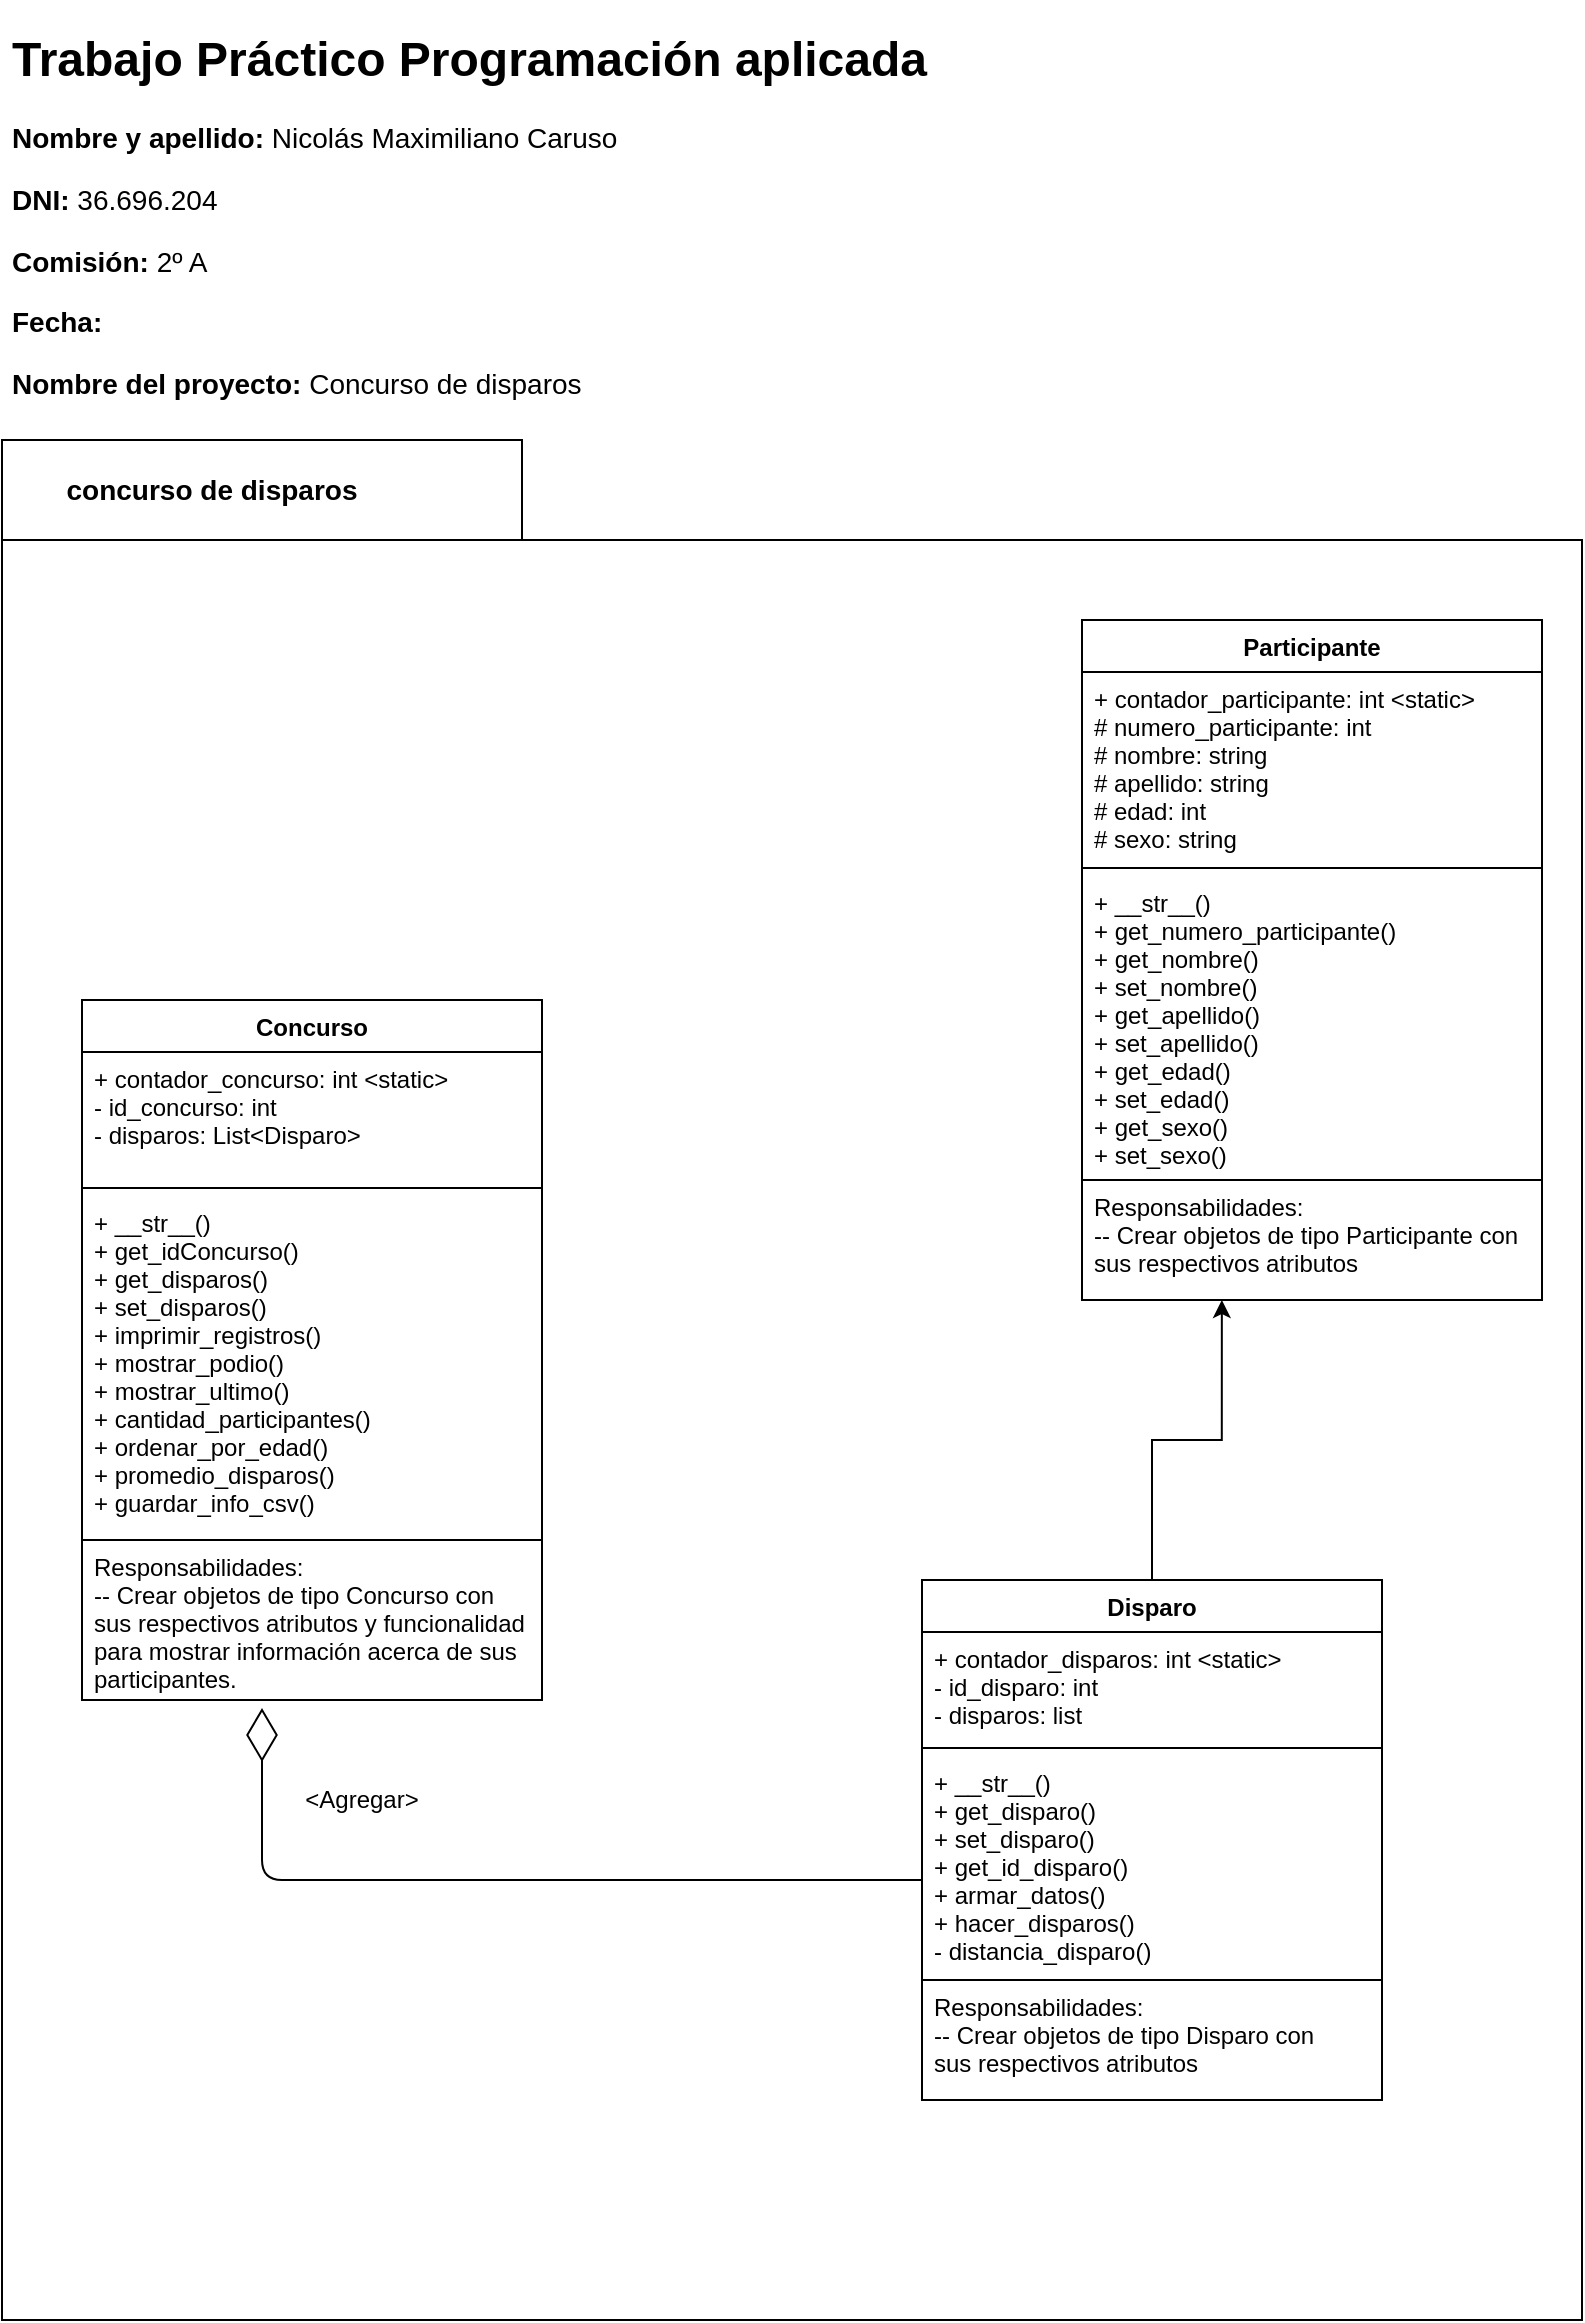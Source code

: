 <mxfile version="13.7.9" type="device"><diagram id="C5RBs43oDa-KdzZeNtuy" name="Page-1"><mxGraphModel dx="1673" dy="934" grid="1" gridSize="10" guides="1" tooltips="1" connect="1" arrows="1" fold="1" page="1" pageScale="1" pageWidth="827" pageHeight="1169" math="0" shadow="0"><root><mxCell id="WIyWlLk6GJQsqaUBKTNV-0"/><mxCell id="WIyWlLk6GJQsqaUBKTNV-1" parent="WIyWlLk6GJQsqaUBKTNV-0"/><mxCell id="01M3wJWOYygW2o5YUdUy-40" value="" style="shape=folder;fontStyle=1;spacingTop=10;tabWidth=260;tabHeight=50;tabPosition=left;html=1;rounded=0;strokeColor=#000000;sketch=0;" vertex="1" parent="WIyWlLk6GJQsqaUBKTNV-1"><mxGeometry x="18" y="220" width="790" height="940" as="geometry"/></mxCell><mxCell id="01M3wJWOYygW2o5YUdUy-10" value="Responsabilidades:&#10;-- Crear objetos de tipo Participante con &#10;sus respectivos atributos" style="text;fillColor=none;align=left;verticalAlign=top;spacingLeft=4;spacingRight=4;overflow=hidden;rotatable=0;points=[[0,0.5],[1,0.5]];portConstraint=eastwest;rounded=0;strokeColor=#000000;" vertex="1" parent="WIyWlLk6GJQsqaUBKTNV-1"><mxGeometry x="558" y="590" width="230" height="60" as="geometry"/></mxCell><mxCell id="01M3wJWOYygW2o5YUdUy-11" value="Responsabilidades:&#10;-- Crear objetos de tipo Disparo con &#10;sus respectivos atributos" style="text;fillColor=none;align=left;verticalAlign=top;spacingLeft=4;spacingRight=4;overflow=hidden;rotatable=0;points=[[0,0.5],[1,0.5]];portConstraint=eastwest;rounded=0;strokeColor=#000000;" vertex="1" parent="WIyWlLk6GJQsqaUBKTNV-1"><mxGeometry x="478" y="990" width="230" height="60" as="geometry"/></mxCell><mxCell id="01M3wJWOYygW2o5YUdUy-28" value="" style="edgeStyle=orthogonalEdgeStyle;rounded=0;orthogonalLoop=1;jettySize=auto;html=1;entryX=0.304;entryY=1;entryDx=0;entryDy=0;entryPerimeter=0;" edge="1" parent="WIyWlLk6GJQsqaUBKTNV-1" source="01M3wJWOYygW2o5YUdUy-12" target="01M3wJWOYygW2o5YUdUy-10"><mxGeometry relative="1" as="geometry"><mxPoint x="633" y="700.0" as="targetPoint"/></mxGeometry></mxCell><mxCell id="01M3wJWOYygW2o5YUdUy-33" value="Responsabilidades:&#10;-- Crear objetos de tipo Concurso con &#10;sus respectivos atributos y funcionalidad&#10;para mostrar información acerca de sus&#10;participantes." style="text;fillColor=none;align=left;verticalAlign=top;spacingLeft=4;spacingRight=4;overflow=hidden;rotatable=0;points=[[0,0.5],[1,0.5]];portConstraint=eastwest;rounded=0;strokeColor=#000000;" vertex="1" parent="WIyWlLk6GJQsqaUBKTNV-1"><mxGeometry x="58" y="770" width="230" height="80" as="geometry"/></mxCell><mxCell id="01M3wJWOYygW2o5YUdUy-38" value="" style="endArrow=diamondThin;endFill=0;endSize=24;html=1;" edge="1" parent="WIyWlLk6GJQsqaUBKTNV-1"><mxGeometry width="160" relative="1" as="geometry"><mxPoint x="478" y="940" as="sourcePoint"/><mxPoint x="148" y="854" as="targetPoint"/><Array as="points"><mxPoint x="148" y="940"/><mxPoint x="148" y="900"/><mxPoint x="148" y="880"/></Array></mxGeometry></mxCell><mxCell id="01M3wJWOYygW2o5YUdUy-39" value="&amp;lt;Agregar&amp;gt;" style="text;html=1;strokeColor=none;fillColor=none;align=center;verticalAlign=middle;whiteSpace=wrap;rounded=0;" vertex="1" parent="WIyWlLk6GJQsqaUBKTNV-1"><mxGeometry x="178" y="890" width="40" height="20" as="geometry"/></mxCell><mxCell id="01M3wJWOYygW2o5YUdUy-41" value="&lt;b&gt;&lt;font style=&quot;font-size: 14px&quot;&gt;concurso de disparos&lt;/font&gt;&lt;/b&gt;" style="text;html=1;strokeColor=none;fillColor=none;align=center;verticalAlign=middle;whiteSpace=wrap;rounded=0;sketch=0;" vertex="1" parent="WIyWlLk6GJQsqaUBKTNV-1"><mxGeometry x="38" y="230" width="170" height="30" as="geometry"/></mxCell><mxCell id="01M3wJWOYygW2o5YUdUy-0" value="Participante" style="swimlane;fontStyle=1;align=center;verticalAlign=top;childLayout=stackLayout;horizontal=1;startSize=26;horizontalStack=0;resizeParent=1;resizeParentMax=0;resizeLast=0;collapsible=1;marginBottom=0;" vertex="1" parent="WIyWlLk6GJQsqaUBKTNV-1"><mxGeometry x="558" y="310" width="230" height="280" as="geometry"/></mxCell><mxCell id="01M3wJWOYygW2o5YUdUy-1" value="+ contador_participante: int &lt;static&gt;&#10;# numero_participante: int &#10;# nombre: string&#10;# apellido: string&#10;# edad: int&#10;# sexo: string" style="text;strokeColor=none;fillColor=none;align=left;verticalAlign=top;spacingLeft=4;spacingRight=4;overflow=hidden;rotatable=0;points=[[0,0.5],[1,0.5]];portConstraint=eastwest;" vertex="1" parent="01M3wJWOYygW2o5YUdUy-0"><mxGeometry y="26" width="230" height="94" as="geometry"/></mxCell><mxCell id="01M3wJWOYygW2o5YUdUy-2" value="" style="line;strokeWidth=1;fillColor=none;align=left;verticalAlign=middle;spacingTop=-1;spacingLeft=3;spacingRight=3;rotatable=0;labelPosition=right;points=[];portConstraint=eastwest;" vertex="1" parent="01M3wJWOYygW2o5YUdUy-0"><mxGeometry y="120" width="230" height="8" as="geometry"/></mxCell><mxCell id="01M3wJWOYygW2o5YUdUy-3" value="+ __str__()&#10;+ get_numero_participante()&#10;+ get_nombre()&#10;+ set_nombre()&#10;+ get_apellido()&#10;+ set_apellido()&#10;+ get_edad()&#10;+ set_edad()&#10;+ get_sexo()&#10;+ set_sexo()" style="text;strokeColor=none;fillColor=none;align=left;verticalAlign=top;spacingLeft=4;spacingRight=4;overflow=hidden;rotatable=0;points=[[0,0.5],[1,0.5]];portConstraint=eastwest;" vertex="1" parent="01M3wJWOYygW2o5YUdUy-0"><mxGeometry y="128" width="230" height="152" as="geometry"/></mxCell><mxCell id="01M3wJWOYygW2o5YUdUy-12" value="Disparo" style="swimlane;fontStyle=1;align=center;verticalAlign=top;childLayout=stackLayout;horizontal=1;startSize=26;horizontalStack=0;resizeParent=1;resizeParentMax=0;resizeLast=0;collapsible=1;marginBottom=0;" vertex="1" parent="WIyWlLk6GJQsqaUBKTNV-1"><mxGeometry x="478" y="790" width="230" height="200" as="geometry"/></mxCell><mxCell id="01M3wJWOYygW2o5YUdUy-13" value="+ contador_disparos: int &lt;static&gt;&#10;- id_disparo: int &#10;- disparos: list" style="text;strokeColor=none;fillColor=none;align=left;verticalAlign=top;spacingLeft=4;spacingRight=4;overflow=hidden;rotatable=0;points=[[0,0.5],[1,0.5]];portConstraint=eastwest;" vertex="1" parent="01M3wJWOYygW2o5YUdUy-12"><mxGeometry y="26" width="230" height="54" as="geometry"/></mxCell><mxCell id="01M3wJWOYygW2o5YUdUy-14" value="" style="line;strokeWidth=1;fillColor=none;align=left;verticalAlign=middle;spacingTop=-1;spacingLeft=3;spacingRight=3;rotatable=0;labelPosition=right;points=[];portConstraint=eastwest;" vertex="1" parent="01M3wJWOYygW2o5YUdUy-12"><mxGeometry y="80" width="230" height="8" as="geometry"/></mxCell><mxCell id="01M3wJWOYygW2o5YUdUy-15" value="+ __str__()&#10;+ get_disparo()&#10;+ set_disparo()&#10;+ get_id_disparo()&#10;+ armar_datos()&#10;+ hacer_disparos()&#10;- distancia_disparo() " style="text;strokeColor=none;fillColor=none;align=left;verticalAlign=top;spacingLeft=4;spacingRight=4;overflow=hidden;rotatable=0;points=[[0,0.5],[1,0.5]];portConstraint=eastwest;" vertex="1" parent="01M3wJWOYygW2o5YUdUy-12"><mxGeometry y="88" width="230" height="112" as="geometry"/></mxCell><mxCell id="01M3wJWOYygW2o5YUdUy-34" value="Concurso" style="swimlane;fontStyle=1;align=center;verticalAlign=top;childLayout=stackLayout;horizontal=1;startSize=26;horizontalStack=0;resizeParent=1;resizeParentMax=0;resizeLast=0;collapsible=1;marginBottom=0;" vertex="1" parent="WIyWlLk6GJQsqaUBKTNV-1"><mxGeometry x="58" y="500" width="230" height="270" as="geometry"/></mxCell><mxCell id="01M3wJWOYygW2o5YUdUy-35" value="+ contador_concurso: int &lt;static&gt;&#10;- id_concurso: int&#10;- disparos: List&lt;Disparo&gt;" style="text;strokeColor=none;fillColor=none;align=left;verticalAlign=top;spacingLeft=4;spacingRight=4;overflow=hidden;rotatable=0;points=[[0,0.5],[1,0.5]];portConstraint=eastwest;" vertex="1" parent="01M3wJWOYygW2o5YUdUy-34"><mxGeometry y="26" width="230" height="64" as="geometry"/></mxCell><mxCell id="01M3wJWOYygW2o5YUdUy-36" value="" style="line;strokeWidth=1;fillColor=none;align=left;verticalAlign=middle;spacingTop=-1;spacingLeft=3;spacingRight=3;rotatable=0;labelPosition=right;points=[];portConstraint=eastwest;" vertex="1" parent="01M3wJWOYygW2o5YUdUy-34"><mxGeometry y="90" width="230" height="8" as="geometry"/></mxCell><mxCell id="01M3wJWOYygW2o5YUdUy-37" value="+ __str__()&#10;+ get_idConcurso()&#10;+ get_disparos()&#10;+ set_disparos()&#10;+ imprimir_registros()&#10;+ mostrar_podio()&#10;+ mostrar_ultimo()&#10;+ cantidad_participantes()&#10;+ ordenar_por_edad()&#10;+ promedio_disparos()&#10;+ guardar_info_csv()" style="text;strokeColor=none;fillColor=none;align=left;verticalAlign=top;spacingLeft=4;spacingRight=4;overflow=hidden;rotatable=0;points=[[0,0.5],[1,0.5]];portConstraint=eastwest;" vertex="1" parent="01M3wJWOYygW2o5YUdUy-34"><mxGeometry y="98" width="230" height="172" as="geometry"/></mxCell><mxCell id="01M3wJWOYygW2o5YUdUy-42" value="&lt;h1&gt;Trabajo Práctico Programación aplicada&lt;/h1&gt;&lt;p style=&quot;font-size: 14px&quot;&gt;&lt;b&gt;Nombre y apellido: &lt;/b&gt;Nicolás Maximiliano Caruso&lt;/p&gt;&lt;p style=&quot;font-size: 14px&quot;&gt;&lt;b&gt;DNI:&lt;/b&gt; 36.696.204&lt;/p&gt;&lt;p style=&quot;font-size: 14px&quot;&gt;&lt;b&gt;Comisión:&lt;/b&gt;&amp;nbsp;2º A&lt;/p&gt;&lt;p style=&quot;font-size: 14px&quot;&gt;&lt;b&gt;Fecha:&lt;/b&gt;&amp;nbsp;&lt;/p&gt;&lt;p style=&quot;font-size: 14px&quot;&gt;&lt;b&gt;Nombre del proyecto:&lt;/b&gt; Concurso de disparos&lt;/p&gt;" style="text;html=1;strokeColor=none;fillColor=none;spacing=5;spacingTop=-20;whiteSpace=wrap;overflow=hidden;rounded=0;sketch=0;" vertex="1" parent="WIyWlLk6GJQsqaUBKTNV-1"><mxGeometry x="18" y="10" width="742" height="190" as="geometry"/></mxCell></root></mxGraphModel></diagram></mxfile>